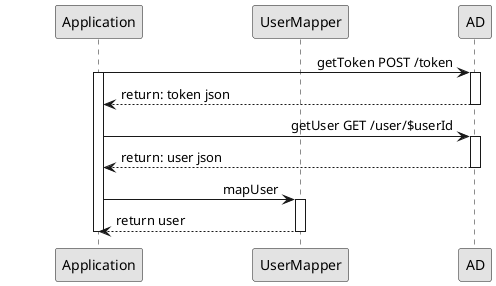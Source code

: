 @startuml
skinparam sequenceMessageAlign reverseDirection
skinparam monochrome true

skinparam participant {
 Padding 50
}

participant Application
participant UserMapper
participant AD

Application -> AD: getToken POST /token
activate Application
activate AD
AD --> Application: return: token json
deactivate AD

Application -> AD: getUser GET /user/$userId
activate AD
AD --> Application: return: user json
deactivate AD

Application -> UserMapper: mapUser
activate UserMapper
UserMapper --> Application: return user
deactivate UserMapper
deactivate Application
@enduml
